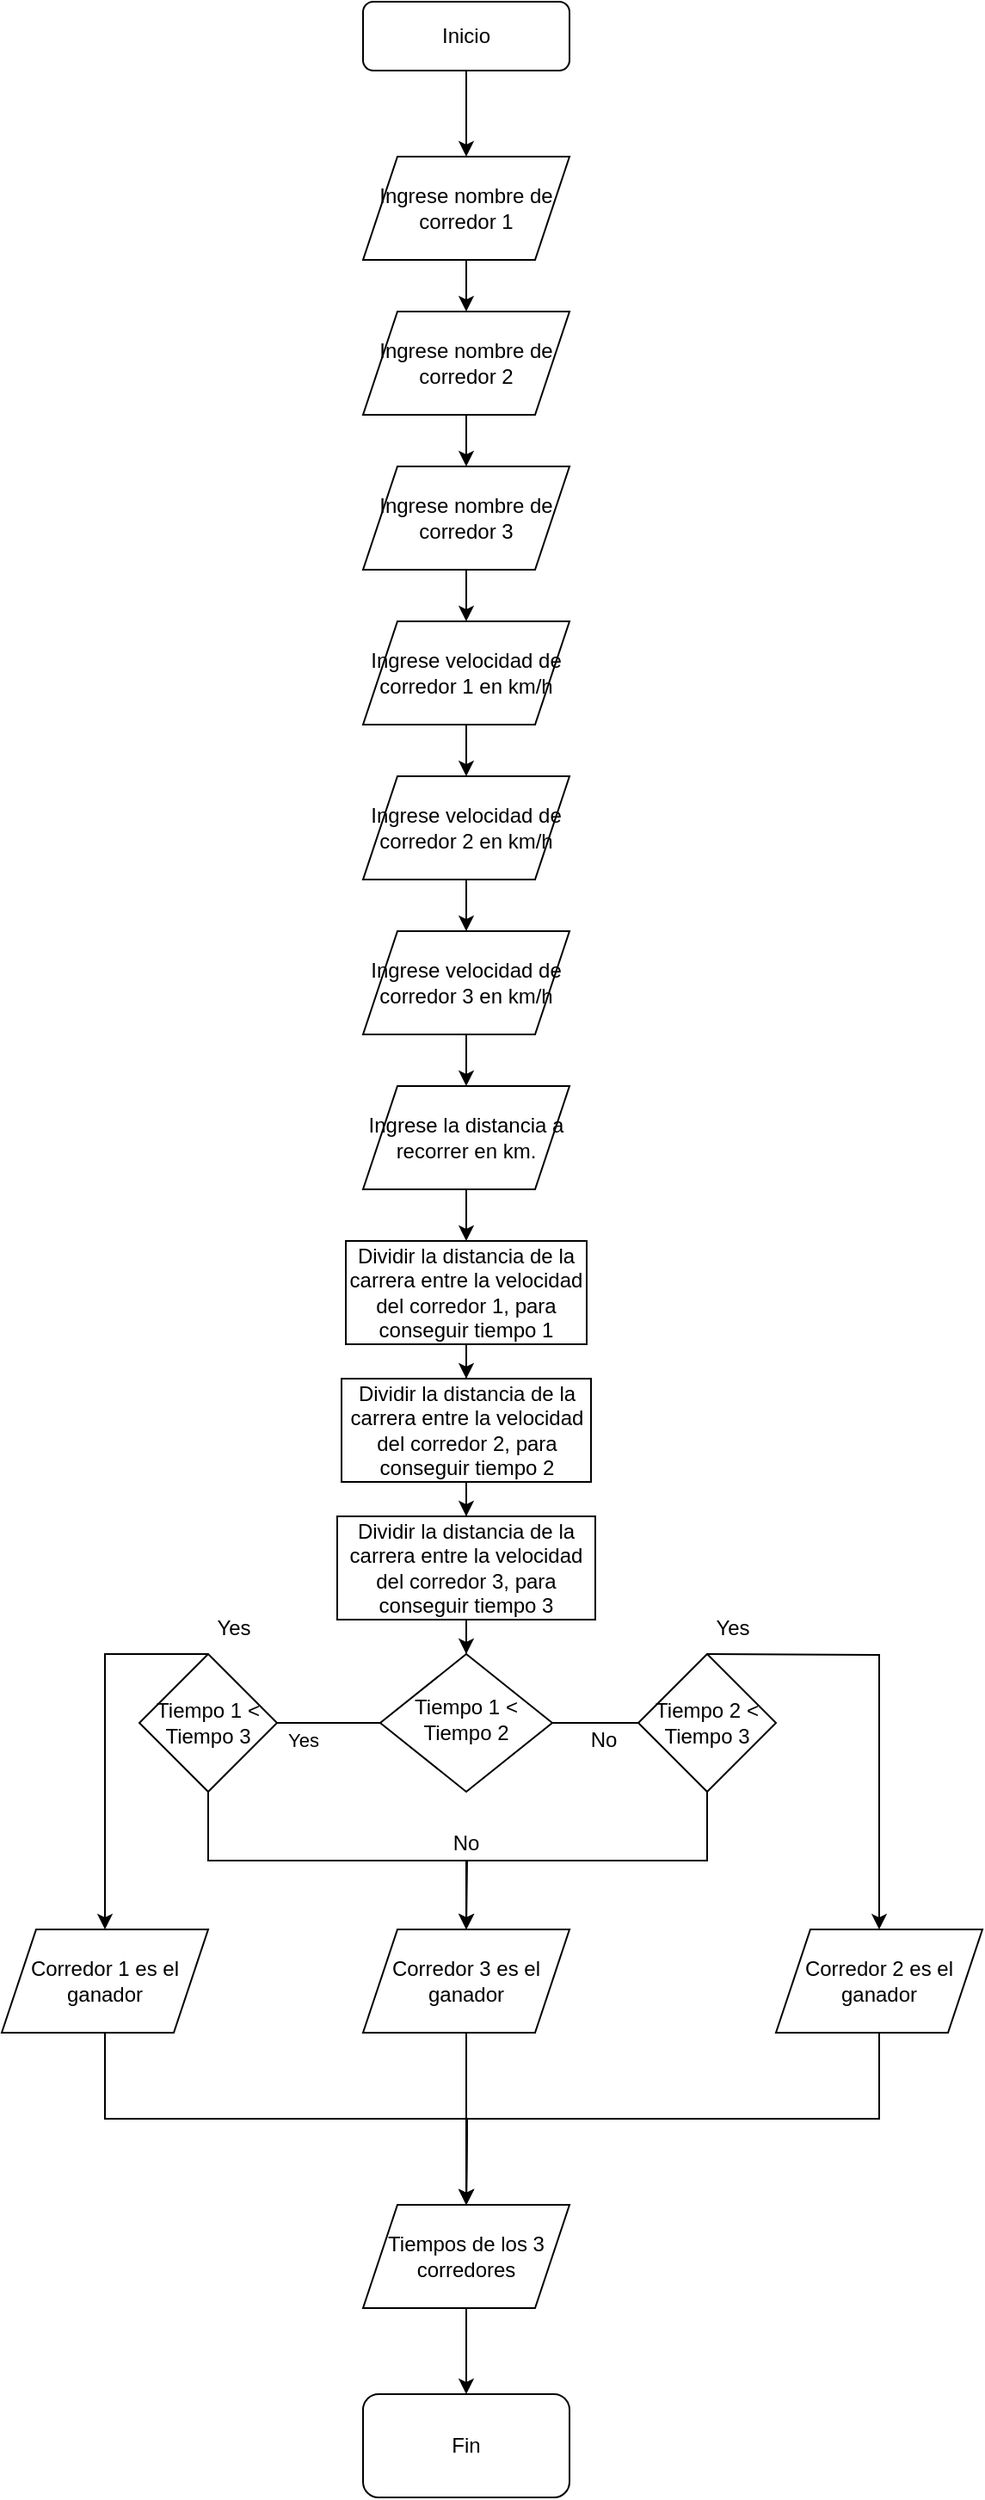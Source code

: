 <mxfile version="20.8.20" type="github">
  <diagram id="C5RBs43oDa-KdzZeNtuy" name="Page-1">
    <mxGraphModel dx="2500" dy="915" grid="1" gridSize="10" guides="1" tooltips="1" connect="1" arrows="1" fold="1" page="1" pageScale="1" pageWidth="827" pageHeight="1169" math="0" shadow="0">
      <root>
        <mxCell id="WIyWlLk6GJQsqaUBKTNV-0" />
        <mxCell id="WIyWlLk6GJQsqaUBKTNV-1" parent="WIyWlLk6GJQsqaUBKTNV-0" />
        <mxCell id="vOWyVOwrMFL4lCfqCHDc-2" style="edgeStyle=orthogonalEdgeStyle;rounded=0;orthogonalLoop=1;jettySize=auto;html=1;exitX=0.5;exitY=1;exitDx=0;exitDy=0;entryX=0.5;entryY=0;entryDx=0;entryDy=0;" edge="1" parent="WIyWlLk6GJQsqaUBKTNV-1" source="WIyWlLk6GJQsqaUBKTNV-3" target="vOWyVOwrMFL4lCfqCHDc-0">
          <mxGeometry relative="1" as="geometry" />
        </mxCell>
        <mxCell id="WIyWlLk6GJQsqaUBKTNV-3" value="Inicio" style="rounded=1;whiteSpace=wrap;html=1;fontSize=12;glass=0;strokeWidth=1;shadow=0;" parent="WIyWlLk6GJQsqaUBKTNV-1" vertex="1">
          <mxGeometry x="-10" y="80" width="120" height="40" as="geometry" />
        </mxCell>
        <mxCell id="WIyWlLk6GJQsqaUBKTNV-8" value="No" style="rounded=0;html=1;jettySize=auto;orthogonalLoop=1;fontSize=11;endArrow=block;endFill=0;endSize=8;strokeWidth=1;shadow=0;labelBackgroundColor=none;edgeStyle=orthogonalEdgeStyle;exitX=1;exitY=0.5;exitDx=0;exitDy=0;startArrow=none;" parent="WIyWlLk6GJQsqaUBKTNV-1" source="vOWyVOwrMFL4lCfqCHDc-33" edge="1">
          <mxGeometry x="0.333" y="20" relative="1" as="geometry">
            <mxPoint as="offset" />
            <mxPoint x="220" y="1080" as="targetPoint" />
            <Array as="points">
              <mxPoint x="170" y="1080" />
              <mxPoint x="170" y="1080" />
            </Array>
          </mxGeometry>
        </mxCell>
        <mxCell id="WIyWlLk6GJQsqaUBKTNV-9" value="Yes" style="edgeStyle=orthogonalEdgeStyle;rounded=0;html=1;jettySize=auto;orthogonalLoop=1;fontSize=11;endArrow=block;endFill=0;endSize=8;strokeWidth=1;shadow=0;labelBackgroundColor=none;" parent="WIyWlLk6GJQsqaUBKTNV-1" source="WIyWlLk6GJQsqaUBKTNV-10" edge="1">
          <mxGeometry y="10" relative="1" as="geometry">
            <mxPoint as="offset" />
            <mxPoint x="-90" y="1080" as="targetPoint" />
          </mxGeometry>
        </mxCell>
        <mxCell id="WIyWlLk6GJQsqaUBKTNV-10" value="Tiempo 1 &amp;lt; Tiempo 2" style="rhombus;whiteSpace=wrap;html=1;shadow=0;fontFamily=Helvetica;fontSize=12;align=center;strokeWidth=1;spacing=6;spacingTop=-4;" parent="WIyWlLk6GJQsqaUBKTNV-1" vertex="1">
          <mxGeometry y="1040" width="100" height="80" as="geometry" />
        </mxCell>
        <mxCell id="vOWyVOwrMFL4lCfqCHDc-5" style="edgeStyle=orthogonalEdgeStyle;rounded=0;orthogonalLoop=1;jettySize=auto;html=1;exitX=0.5;exitY=1;exitDx=0;exitDy=0;entryX=0.5;entryY=0;entryDx=0;entryDy=0;" edge="1" parent="WIyWlLk6GJQsqaUBKTNV-1" source="vOWyVOwrMFL4lCfqCHDc-0" target="vOWyVOwrMFL4lCfqCHDc-4">
          <mxGeometry relative="1" as="geometry" />
        </mxCell>
        <mxCell id="vOWyVOwrMFL4lCfqCHDc-0" value="Ingrese nombre de corredor 1" style="shape=parallelogram;perimeter=parallelogramPerimeter;whiteSpace=wrap;html=1;fixedSize=1;" vertex="1" parent="WIyWlLk6GJQsqaUBKTNV-1">
          <mxGeometry x="-10" y="170" width="120" height="60" as="geometry" />
        </mxCell>
        <mxCell id="vOWyVOwrMFL4lCfqCHDc-7" value="" style="edgeStyle=orthogonalEdgeStyle;rounded=0;orthogonalLoop=1;jettySize=auto;html=1;" edge="1" parent="WIyWlLk6GJQsqaUBKTNV-1" source="vOWyVOwrMFL4lCfqCHDc-4" target="vOWyVOwrMFL4lCfqCHDc-6">
          <mxGeometry relative="1" as="geometry" />
        </mxCell>
        <mxCell id="vOWyVOwrMFL4lCfqCHDc-4" value="Ingrese nombre de corredor 2" style="shape=parallelogram;perimeter=parallelogramPerimeter;whiteSpace=wrap;html=1;fixedSize=1;" vertex="1" parent="WIyWlLk6GJQsqaUBKTNV-1">
          <mxGeometry x="-10" y="260" width="120" height="60" as="geometry" />
        </mxCell>
        <mxCell id="vOWyVOwrMFL4lCfqCHDc-9" style="edgeStyle=orthogonalEdgeStyle;rounded=0;orthogonalLoop=1;jettySize=auto;html=1;exitX=0.5;exitY=1;exitDx=0;exitDy=0;entryX=0.5;entryY=0;entryDx=0;entryDy=0;" edge="1" parent="WIyWlLk6GJQsqaUBKTNV-1" source="vOWyVOwrMFL4lCfqCHDc-6" target="vOWyVOwrMFL4lCfqCHDc-8">
          <mxGeometry relative="1" as="geometry" />
        </mxCell>
        <mxCell id="vOWyVOwrMFL4lCfqCHDc-6" value="Ingrese nombre de corredor 3" style="shape=parallelogram;perimeter=parallelogramPerimeter;whiteSpace=wrap;html=1;fixedSize=1;" vertex="1" parent="WIyWlLk6GJQsqaUBKTNV-1">
          <mxGeometry x="-10" y="350" width="120" height="60" as="geometry" />
        </mxCell>
        <mxCell id="vOWyVOwrMFL4lCfqCHDc-11" style="edgeStyle=orthogonalEdgeStyle;rounded=0;orthogonalLoop=1;jettySize=auto;html=1;exitX=0.5;exitY=1;exitDx=0;exitDy=0;entryX=0.5;entryY=0;entryDx=0;entryDy=0;" edge="1" parent="WIyWlLk6GJQsqaUBKTNV-1" source="vOWyVOwrMFL4lCfqCHDc-8" target="vOWyVOwrMFL4lCfqCHDc-10">
          <mxGeometry relative="1" as="geometry" />
        </mxCell>
        <mxCell id="vOWyVOwrMFL4lCfqCHDc-8" value="Ingrese velocidad de corredor 1 en km/h" style="shape=parallelogram;perimeter=parallelogramPerimeter;whiteSpace=wrap;html=1;fixedSize=1;" vertex="1" parent="WIyWlLk6GJQsqaUBKTNV-1">
          <mxGeometry x="-10" y="440" width="120" height="60" as="geometry" />
        </mxCell>
        <mxCell id="vOWyVOwrMFL4lCfqCHDc-13" style="edgeStyle=orthogonalEdgeStyle;rounded=0;orthogonalLoop=1;jettySize=auto;html=1;exitX=0.5;exitY=1;exitDx=0;exitDy=0;entryX=0.5;entryY=0;entryDx=0;entryDy=0;" edge="1" parent="WIyWlLk6GJQsqaUBKTNV-1" source="vOWyVOwrMFL4lCfqCHDc-10" target="vOWyVOwrMFL4lCfqCHDc-12">
          <mxGeometry relative="1" as="geometry" />
        </mxCell>
        <mxCell id="vOWyVOwrMFL4lCfqCHDc-10" value="Ingrese velocidad de corredor 2 en km/h" style="shape=parallelogram;perimeter=parallelogramPerimeter;whiteSpace=wrap;html=1;fixedSize=1;" vertex="1" parent="WIyWlLk6GJQsqaUBKTNV-1">
          <mxGeometry x="-10" y="530" width="120" height="60" as="geometry" />
        </mxCell>
        <mxCell id="vOWyVOwrMFL4lCfqCHDc-15" value="" style="edgeStyle=orthogonalEdgeStyle;rounded=0;orthogonalLoop=1;jettySize=auto;html=1;" edge="1" parent="WIyWlLk6GJQsqaUBKTNV-1" source="vOWyVOwrMFL4lCfqCHDc-12" target="vOWyVOwrMFL4lCfqCHDc-14">
          <mxGeometry relative="1" as="geometry" />
        </mxCell>
        <mxCell id="vOWyVOwrMFL4lCfqCHDc-12" value="Ingrese velocidad de corredor 3 en km/h" style="shape=parallelogram;perimeter=parallelogramPerimeter;whiteSpace=wrap;html=1;fixedSize=1;" vertex="1" parent="WIyWlLk6GJQsqaUBKTNV-1">
          <mxGeometry x="-10" y="620" width="120" height="60" as="geometry" />
        </mxCell>
        <mxCell id="vOWyVOwrMFL4lCfqCHDc-18" style="edgeStyle=orthogonalEdgeStyle;rounded=0;orthogonalLoop=1;jettySize=auto;html=1;exitX=0.5;exitY=1;exitDx=0;exitDy=0;entryX=0.5;entryY=0;entryDx=0;entryDy=0;" edge="1" parent="WIyWlLk6GJQsqaUBKTNV-1" source="vOWyVOwrMFL4lCfqCHDc-14" target="vOWyVOwrMFL4lCfqCHDc-19">
          <mxGeometry relative="1" as="geometry">
            <mxPoint x="50" y="800" as="targetPoint" />
          </mxGeometry>
        </mxCell>
        <mxCell id="vOWyVOwrMFL4lCfqCHDc-14" value="Ingrese la distancia a recorrer en km." style="shape=parallelogram;perimeter=parallelogramPerimeter;whiteSpace=wrap;html=1;fixedSize=1;" vertex="1" parent="WIyWlLk6GJQsqaUBKTNV-1">
          <mxGeometry x="-10" y="710" width="120" height="60" as="geometry" />
        </mxCell>
        <mxCell id="vOWyVOwrMFL4lCfqCHDc-22" value="" style="edgeStyle=orthogonalEdgeStyle;rounded=0;orthogonalLoop=1;jettySize=auto;html=1;" edge="1" parent="WIyWlLk6GJQsqaUBKTNV-1" source="vOWyVOwrMFL4lCfqCHDc-19" target="vOWyVOwrMFL4lCfqCHDc-21">
          <mxGeometry relative="1" as="geometry" />
        </mxCell>
        <mxCell id="vOWyVOwrMFL4lCfqCHDc-19" value="Dividir la distancia de la carrera entre la velocidad del corredor 1, para conseguir tiempo 1" style="rounded=0;whiteSpace=wrap;html=1;" vertex="1" parent="WIyWlLk6GJQsqaUBKTNV-1">
          <mxGeometry x="-20" y="800" width="140" height="60" as="geometry" />
        </mxCell>
        <mxCell id="vOWyVOwrMFL4lCfqCHDc-24" value="" style="edgeStyle=orthogonalEdgeStyle;rounded=0;orthogonalLoop=1;jettySize=auto;html=1;" edge="1" parent="WIyWlLk6GJQsqaUBKTNV-1" source="vOWyVOwrMFL4lCfqCHDc-21" target="vOWyVOwrMFL4lCfqCHDc-23">
          <mxGeometry relative="1" as="geometry" />
        </mxCell>
        <mxCell id="vOWyVOwrMFL4lCfqCHDc-21" value="Dividir la distancia de la carrera entre la velocidad del corredor 2, para conseguir tiempo 2" style="rounded=0;whiteSpace=wrap;html=1;" vertex="1" parent="WIyWlLk6GJQsqaUBKTNV-1">
          <mxGeometry x="-22.5" y="880" width="145" height="60" as="geometry" />
        </mxCell>
        <mxCell id="vOWyVOwrMFL4lCfqCHDc-26" value="" style="edgeStyle=orthogonalEdgeStyle;rounded=0;orthogonalLoop=1;jettySize=auto;html=1;entryX=0.5;entryY=0;entryDx=0;entryDy=0;" edge="1" parent="WIyWlLk6GJQsqaUBKTNV-1" source="vOWyVOwrMFL4lCfqCHDc-23" target="WIyWlLk6GJQsqaUBKTNV-10">
          <mxGeometry relative="1" as="geometry">
            <mxPoint x="50" y="1090" as="targetPoint" />
          </mxGeometry>
        </mxCell>
        <mxCell id="vOWyVOwrMFL4lCfqCHDc-23" value="Dividir la distancia de la carrera entre la velocidad del corredor 3, para conseguir tiempo 3" style="rounded=0;whiteSpace=wrap;html=1;" vertex="1" parent="WIyWlLk6GJQsqaUBKTNV-1">
          <mxGeometry x="-25" y="960" width="150" height="60" as="geometry" />
        </mxCell>
        <mxCell id="vOWyVOwrMFL4lCfqCHDc-32" value="" style="edgeStyle=orthogonalEdgeStyle;rounded=0;orthogonalLoop=1;jettySize=auto;html=1;exitX=0.5;exitY=0;exitDx=0;exitDy=0;entryX=0.5;entryY=0;entryDx=0;entryDy=0;" edge="1" parent="WIyWlLk6GJQsqaUBKTNV-1" source="vOWyVOwrMFL4lCfqCHDc-28" target="vOWyVOwrMFL4lCfqCHDc-31">
          <mxGeometry relative="1" as="geometry">
            <mxPoint x="-160" y="1170" as="targetPoint" />
            <Array as="points">
              <mxPoint x="-160" y="1040" />
            </Array>
          </mxGeometry>
        </mxCell>
        <mxCell id="vOWyVOwrMFL4lCfqCHDc-35" value="" style="edgeStyle=orthogonalEdgeStyle;rounded=0;orthogonalLoop=1;jettySize=auto;html=1;exitX=0.5;exitY=1;exitDx=0;exitDy=0;" edge="1" parent="WIyWlLk6GJQsqaUBKTNV-1" source="vOWyVOwrMFL4lCfqCHDc-28" target="vOWyVOwrMFL4lCfqCHDc-34">
          <mxGeometry relative="1" as="geometry">
            <Array as="points">
              <mxPoint x="-100" y="1160" />
              <mxPoint x="50" y="1160" />
            </Array>
          </mxGeometry>
        </mxCell>
        <mxCell id="vOWyVOwrMFL4lCfqCHDc-28" value="Tiempo 1 &amp;lt; Tiempo 3" style="rhombus;whiteSpace=wrap;html=1;" vertex="1" parent="WIyWlLk6GJQsqaUBKTNV-1">
          <mxGeometry x="-140" y="1040" width="80" height="80" as="geometry" />
        </mxCell>
        <mxCell id="vOWyVOwrMFL4lCfqCHDc-48" style="edgeStyle=orthogonalEdgeStyle;rounded=0;orthogonalLoop=1;jettySize=auto;html=1;exitX=0.5;exitY=1;exitDx=0;exitDy=0;" edge="1" parent="WIyWlLk6GJQsqaUBKTNV-1" source="vOWyVOwrMFL4lCfqCHDc-31">
          <mxGeometry relative="1" as="geometry">
            <mxPoint x="50" y="1360" as="targetPoint" />
          </mxGeometry>
        </mxCell>
        <mxCell id="vOWyVOwrMFL4lCfqCHDc-31" value="Corredor 1 es el ganador" style="shape=parallelogram;perimeter=parallelogramPerimeter;whiteSpace=wrap;html=1;fixedSize=1;" vertex="1" parent="WIyWlLk6GJQsqaUBKTNV-1">
          <mxGeometry x="-220" y="1200" width="120" height="60" as="geometry" />
        </mxCell>
        <mxCell id="vOWyVOwrMFL4lCfqCHDc-36" style="edgeStyle=orthogonalEdgeStyle;rounded=0;orthogonalLoop=1;jettySize=auto;html=1;exitX=0.5;exitY=1;exitDx=0;exitDy=0;" edge="1" parent="WIyWlLk6GJQsqaUBKTNV-1" source="vOWyVOwrMFL4lCfqCHDc-33">
          <mxGeometry relative="1" as="geometry">
            <mxPoint x="50" y="1200" as="targetPoint" />
          </mxGeometry>
        </mxCell>
        <mxCell id="vOWyVOwrMFL4lCfqCHDc-49" style="edgeStyle=orthogonalEdgeStyle;rounded=0;orthogonalLoop=1;jettySize=auto;html=1;exitX=0.5;exitY=1;exitDx=0;exitDy=0;" edge="1" parent="WIyWlLk6GJQsqaUBKTNV-1" source="vOWyVOwrMFL4lCfqCHDc-34">
          <mxGeometry relative="1" as="geometry">
            <mxPoint x="50" y="1360" as="targetPoint" />
          </mxGeometry>
        </mxCell>
        <mxCell id="vOWyVOwrMFL4lCfqCHDc-34" value="Corredor 3 es el ganador" style="shape=parallelogram;perimeter=parallelogramPerimeter;whiteSpace=wrap;html=1;fixedSize=1;" vertex="1" parent="WIyWlLk6GJQsqaUBKTNV-1">
          <mxGeometry x="-10" y="1200" width="120" height="60" as="geometry" />
        </mxCell>
        <mxCell id="vOWyVOwrMFL4lCfqCHDc-37" value="" style="rounded=0;html=1;jettySize=auto;orthogonalLoop=1;fontSize=11;endArrow=none;endFill=0;endSize=8;strokeWidth=1;shadow=0;labelBackgroundColor=none;edgeStyle=orthogonalEdgeStyle;exitX=1;exitY=0.5;exitDx=0;exitDy=0;" edge="1" parent="WIyWlLk6GJQsqaUBKTNV-1" source="WIyWlLk6GJQsqaUBKTNV-10" target="vOWyVOwrMFL4lCfqCHDc-33">
          <mxGeometry x="0.333" y="20" relative="1" as="geometry">
            <mxPoint as="offset" />
            <mxPoint x="100" y="1080" as="sourcePoint" />
            <mxPoint x="220" y="1080" as="targetPoint" />
            <Array as="points" />
          </mxGeometry>
        </mxCell>
        <mxCell id="vOWyVOwrMFL4lCfqCHDc-33" value="Tiempo 2 &amp;lt; Tiempo 3" style="rhombus;whiteSpace=wrap;html=1;" vertex="1" parent="WIyWlLk6GJQsqaUBKTNV-1">
          <mxGeometry x="150" y="1040" width="80" height="80" as="geometry" />
        </mxCell>
        <mxCell id="vOWyVOwrMFL4lCfqCHDc-40" value="Yes" style="text;html=1;strokeColor=none;fillColor=none;align=center;verticalAlign=middle;whiteSpace=wrap;rounded=0;" vertex="1" parent="WIyWlLk6GJQsqaUBKTNV-1">
          <mxGeometry x="-100" y="1015" width="30" height="20" as="geometry" />
        </mxCell>
        <mxCell id="vOWyVOwrMFL4lCfqCHDc-41" value="Yes" style="text;html=1;strokeColor=none;fillColor=none;align=center;verticalAlign=middle;whiteSpace=wrap;rounded=0;" vertex="1" parent="WIyWlLk6GJQsqaUBKTNV-1">
          <mxGeometry x="190" y="1015" width="30" height="20" as="geometry" />
        </mxCell>
        <mxCell id="vOWyVOwrMFL4lCfqCHDc-42" value="No" style="text;html=1;strokeColor=none;fillColor=none;align=center;verticalAlign=middle;whiteSpace=wrap;rounded=0;" vertex="1" parent="WIyWlLk6GJQsqaUBKTNV-1">
          <mxGeometry x="110" y="1080" width="40" height="20" as="geometry" />
        </mxCell>
        <mxCell id="vOWyVOwrMFL4lCfqCHDc-43" value="No" style="text;html=1;strokeColor=none;fillColor=none;align=center;verticalAlign=middle;whiteSpace=wrap;rounded=0;" vertex="1" parent="WIyWlLk6GJQsqaUBKTNV-1">
          <mxGeometry x="30" y="1140" width="40" height="20" as="geometry" />
        </mxCell>
        <mxCell id="vOWyVOwrMFL4lCfqCHDc-44" value="" style="edgeStyle=orthogonalEdgeStyle;rounded=0;orthogonalLoop=1;jettySize=auto;html=1;" edge="1" parent="WIyWlLk6GJQsqaUBKTNV-1" target="vOWyVOwrMFL4lCfqCHDc-45">
          <mxGeometry relative="1" as="geometry">
            <mxPoint x="190" y="1040" as="sourcePoint" />
          </mxGeometry>
        </mxCell>
        <mxCell id="vOWyVOwrMFL4lCfqCHDc-50" style="edgeStyle=orthogonalEdgeStyle;rounded=0;orthogonalLoop=1;jettySize=auto;html=1;exitX=0.5;exitY=1;exitDx=0;exitDy=0;" edge="1" parent="WIyWlLk6GJQsqaUBKTNV-1" source="vOWyVOwrMFL4lCfqCHDc-45">
          <mxGeometry relative="1" as="geometry">
            <mxPoint x="50" y="1360" as="targetPoint" />
          </mxGeometry>
        </mxCell>
        <mxCell id="vOWyVOwrMFL4lCfqCHDc-45" value="Corredor 2 es el ganador" style="shape=parallelogram;perimeter=parallelogramPerimeter;whiteSpace=wrap;html=1;fixedSize=1;" vertex="1" parent="WIyWlLk6GJQsqaUBKTNV-1">
          <mxGeometry x="230" y="1200" width="120" height="60" as="geometry" />
        </mxCell>
        <mxCell id="vOWyVOwrMFL4lCfqCHDc-53" value="" style="edgeStyle=orthogonalEdgeStyle;rounded=0;orthogonalLoop=1;jettySize=auto;html=1;" edge="1" parent="WIyWlLk6GJQsqaUBKTNV-1" source="vOWyVOwrMFL4lCfqCHDc-51" target="vOWyVOwrMFL4lCfqCHDc-52">
          <mxGeometry relative="1" as="geometry" />
        </mxCell>
        <mxCell id="vOWyVOwrMFL4lCfqCHDc-51" value="Tiempos de los 3 corredores" style="shape=parallelogram;perimeter=parallelogramPerimeter;whiteSpace=wrap;html=1;fixedSize=1;" vertex="1" parent="WIyWlLk6GJQsqaUBKTNV-1">
          <mxGeometry x="-10" y="1360" width="120" height="60" as="geometry" />
        </mxCell>
        <mxCell id="vOWyVOwrMFL4lCfqCHDc-52" value="Fin" style="rounded=1;whiteSpace=wrap;html=1;" vertex="1" parent="WIyWlLk6GJQsqaUBKTNV-1">
          <mxGeometry x="-10" y="1470" width="120" height="60" as="geometry" />
        </mxCell>
      </root>
    </mxGraphModel>
  </diagram>
</mxfile>
